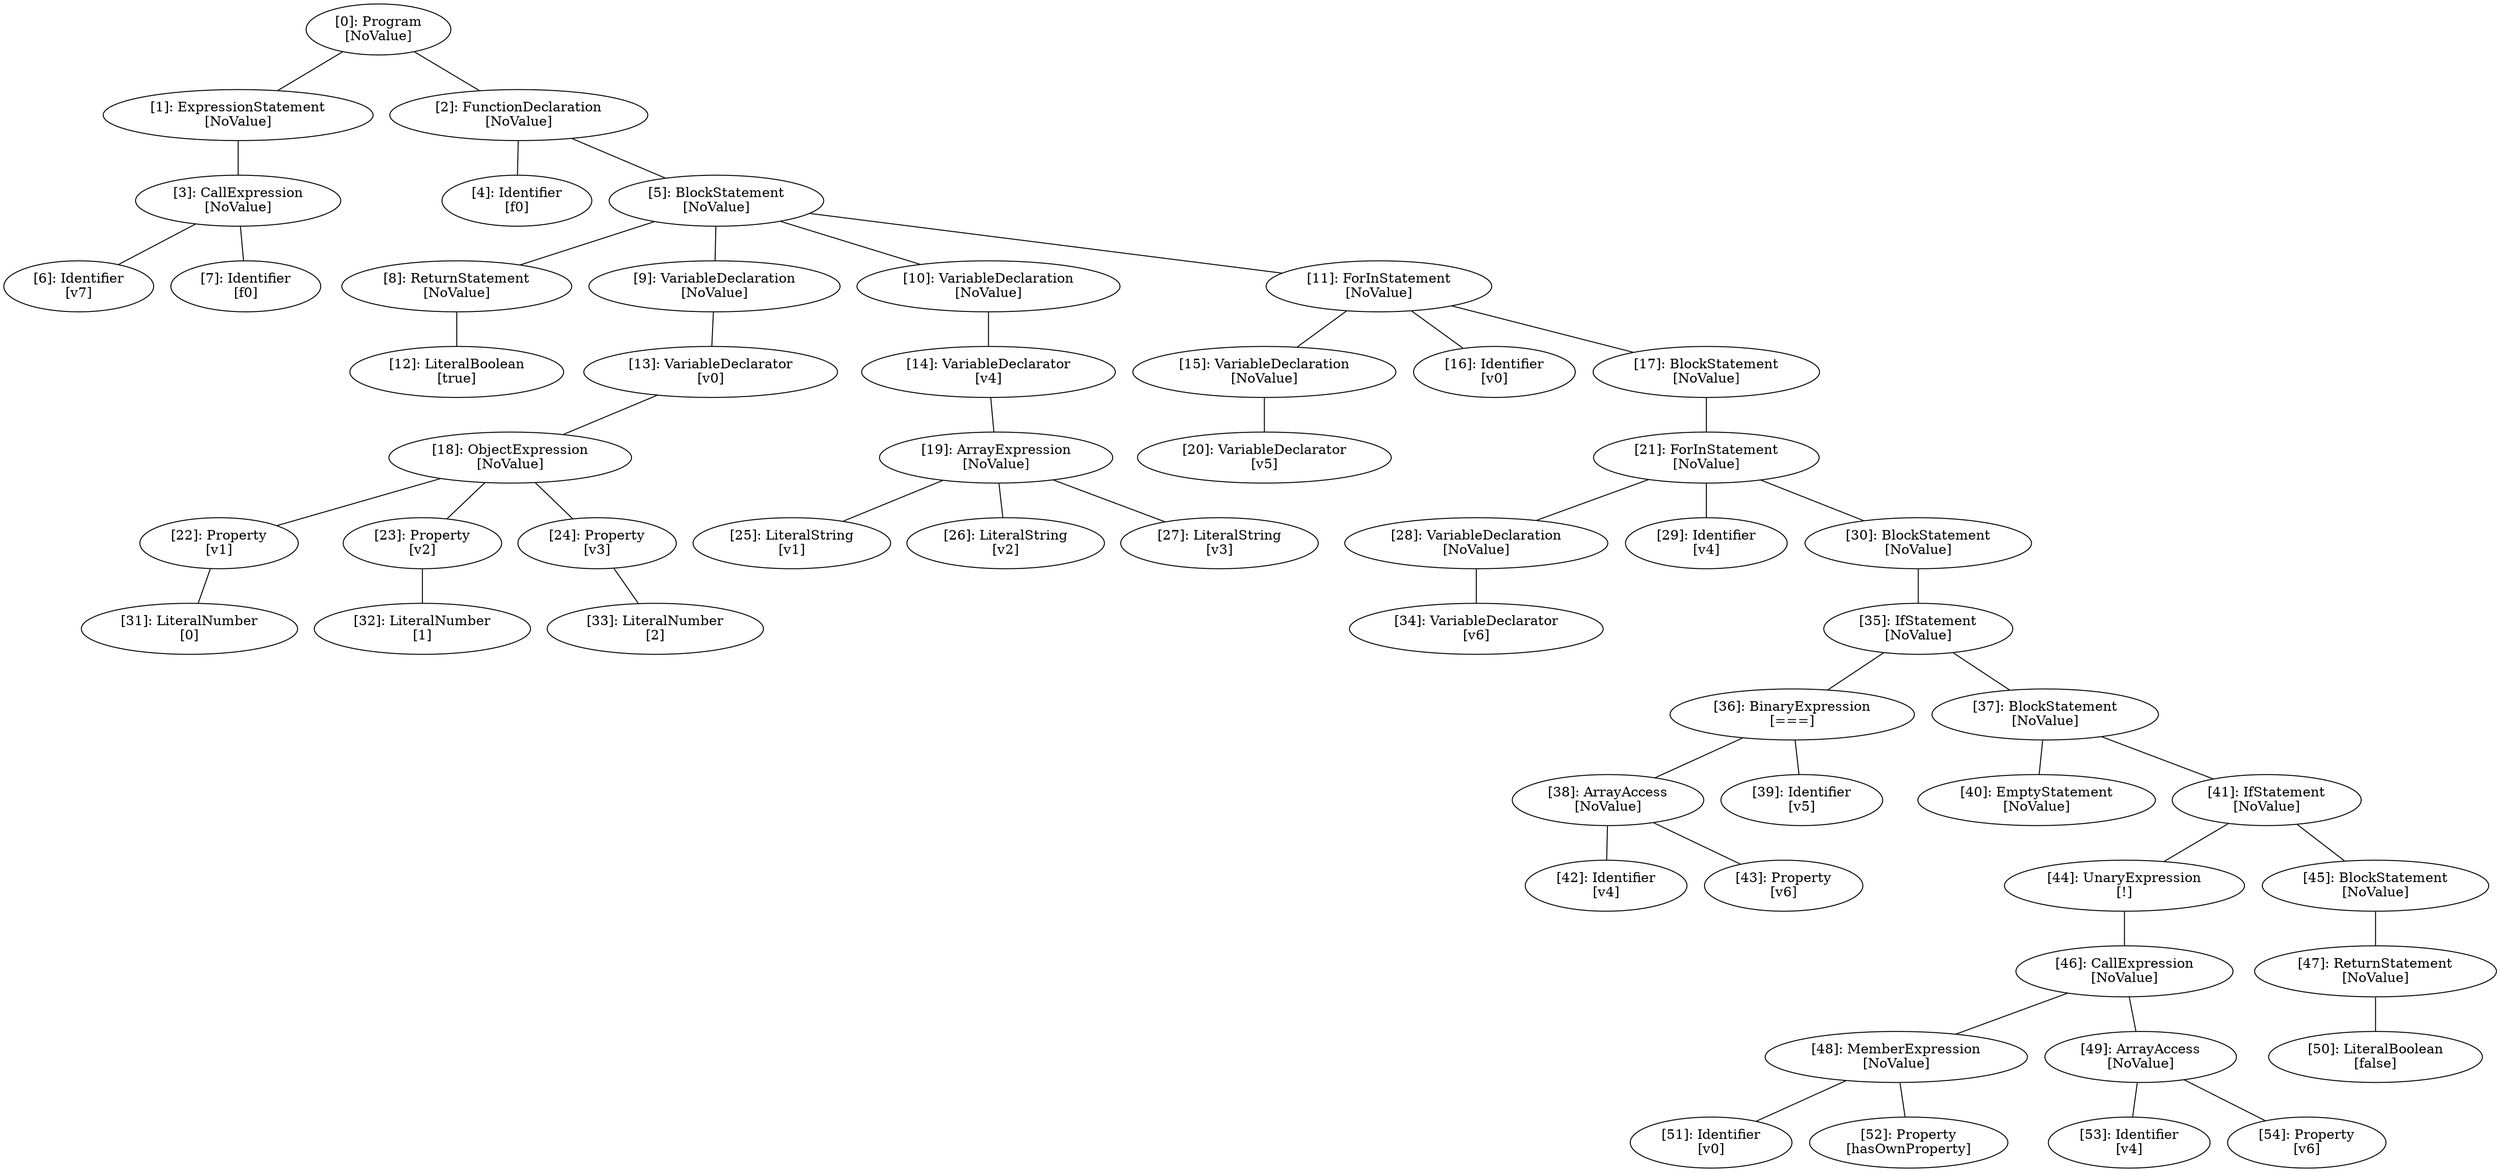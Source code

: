// Result
graph {
	0 [label="[0]: Program
[NoValue]"]
	1 [label="[1]: ExpressionStatement
[NoValue]"]
	2 [label="[2]: FunctionDeclaration
[NoValue]"]
	3 [label="[3]: CallExpression
[NoValue]"]
	4 [label="[4]: Identifier
[f0]"]
	5 [label="[5]: BlockStatement
[NoValue]"]
	6 [label="[6]: Identifier
[v7]"]
	7 [label="[7]: Identifier
[f0]"]
	8 [label="[8]: ReturnStatement
[NoValue]"]
	9 [label="[9]: VariableDeclaration
[NoValue]"]
	10 [label="[10]: VariableDeclaration
[NoValue]"]
	11 [label="[11]: ForInStatement
[NoValue]"]
	12 [label="[12]: LiteralBoolean
[true]"]
	13 [label="[13]: VariableDeclarator
[v0]"]
	14 [label="[14]: VariableDeclarator
[v4]"]
	15 [label="[15]: VariableDeclaration
[NoValue]"]
	16 [label="[16]: Identifier
[v0]"]
	17 [label="[17]: BlockStatement
[NoValue]"]
	18 [label="[18]: ObjectExpression
[NoValue]"]
	19 [label="[19]: ArrayExpression
[NoValue]"]
	20 [label="[20]: VariableDeclarator
[v5]"]
	21 [label="[21]: ForInStatement
[NoValue]"]
	22 [label="[22]: Property
[v1]"]
	23 [label="[23]: Property
[v2]"]
	24 [label="[24]: Property
[v3]"]
	25 [label="[25]: LiteralString
[v1]"]
	26 [label="[26]: LiteralString
[v2]"]
	27 [label="[27]: LiteralString
[v3]"]
	28 [label="[28]: VariableDeclaration
[NoValue]"]
	29 [label="[29]: Identifier
[v4]"]
	30 [label="[30]: BlockStatement
[NoValue]"]
	31 [label="[31]: LiteralNumber
[0]"]
	32 [label="[32]: LiteralNumber
[1]"]
	33 [label="[33]: LiteralNumber
[2]"]
	34 [label="[34]: VariableDeclarator
[v6]"]
	35 [label="[35]: IfStatement
[NoValue]"]
	36 [label="[36]: BinaryExpression
[===]"]
	37 [label="[37]: BlockStatement
[NoValue]"]
	38 [label="[38]: ArrayAccess
[NoValue]"]
	39 [label="[39]: Identifier
[v5]"]
	40 [label="[40]: EmptyStatement
[NoValue]"]
	41 [label="[41]: IfStatement
[NoValue]"]
	42 [label="[42]: Identifier
[v4]"]
	43 [label="[43]: Property
[v6]"]
	44 [label="[44]: UnaryExpression
[!]"]
	45 [label="[45]: BlockStatement
[NoValue]"]
	46 [label="[46]: CallExpression
[NoValue]"]
	47 [label="[47]: ReturnStatement
[NoValue]"]
	48 [label="[48]: MemberExpression
[NoValue]"]
	49 [label="[49]: ArrayAccess
[NoValue]"]
	50 [label="[50]: LiteralBoolean
[false]"]
	51 [label="[51]: Identifier
[v0]"]
	52 [label="[52]: Property
[hasOwnProperty]"]
	53 [label="[53]: Identifier
[v4]"]
	54 [label="[54]: Property
[v6]"]
	0 -- 1
	0 -- 2
	1 -- 3
	2 -- 4
	2 -- 5
	3 -- 6
	3 -- 7
	5 -- 8
	5 -- 9
	5 -- 10
	5 -- 11
	8 -- 12
	9 -- 13
	10 -- 14
	11 -- 15
	11 -- 16
	11 -- 17
	13 -- 18
	14 -- 19
	15 -- 20
	17 -- 21
	18 -- 22
	18 -- 23
	18 -- 24
	19 -- 25
	19 -- 26
	19 -- 27
	21 -- 28
	21 -- 29
	21 -- 30
	22 -- 31
	23 -- 32
	24 -- 33
	28 -- 34
	30 -- 35
	35 -- 36
	35 -- 37
	36 -- 38
	36 -- 39
	37 -- 40
	37 -- 41
	38 -- 42
	38 -- 43
	41 -- 44
	41 -- 45
	44 -- 46
	45 -- 47
	46 -- 48
	46 -- 49
	47 -- 50
	48 -- 51
	48 -- 52
	49 -- 53
	49 -- 54
}
